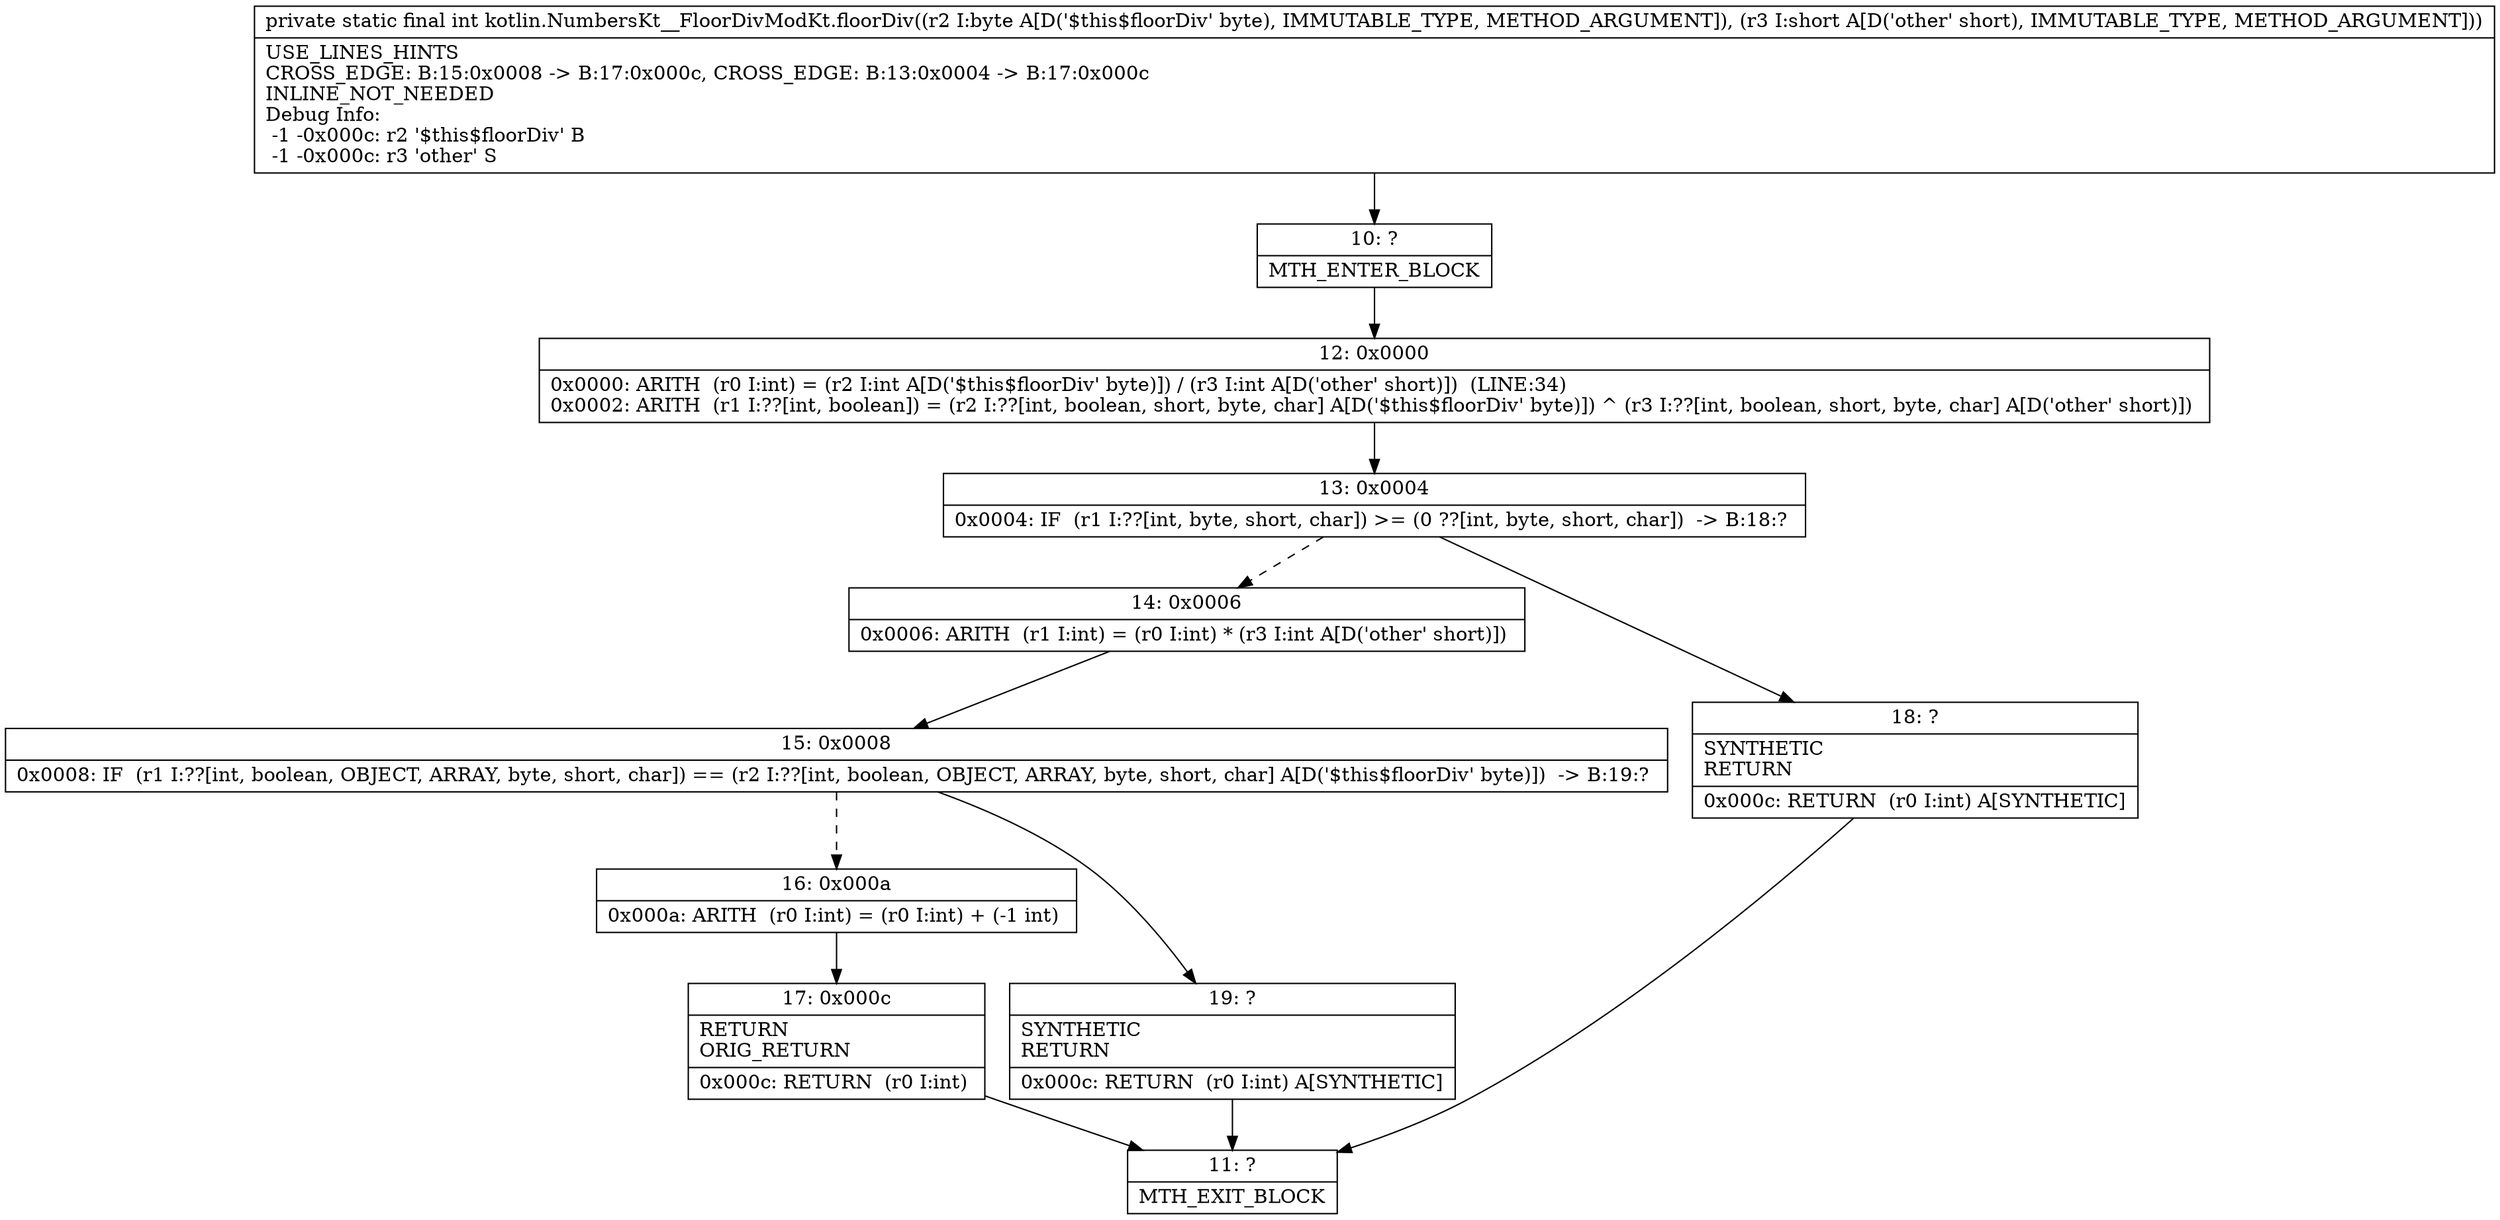 digraph "CFG forkotlin.NumbersKt__FloorDivModKt.floorDiv(BS)I" {
Node_10 [shape=record,label="{10\:\ ?|MTH_ENTER_BLOCK\l}"];
Node_12 [shape=record,label="{12\:\ 0x0000|0x0000: ARITH  (r0 I:int) = (r2 I:int A[D('$this$floorDiv' byte)]) \/ (r3 I:int A[D('other' short)])  (LINE:34)\l0x0002: ARITH  (r1 I:??[int, boolean]) = (r2 I:??[int, boolean, short, byte, char] A[D('$this$floorDiv' byte)]) ^ (r3 I:??[int, boolean, short, byte, char] A[D('other' short)]) \l}"];
Node_13 [shape=record,label="{13\:\ 0x0004|0x0004: IF  (r1 I:??[int, byte, short, char]) \>= (0 ??[int, byte, short, char])  \-\> B:18:? \l}"];
Node_14 [shape=record,label="{14\:\ 0x0006|0x0006: ARITH  (r1 I:int) = (r0 I:int) * (r3 I:int A[D('other' short)]) \l}"];
Node_15 [shape=record,label="{15\:\ 0x0008|0x0008: IF  (r1 I:??[int, boolean, OBJECT, ARRAY, byte, short, char]) == (r2 I:??[int, boolean, OBJECT, ARRAY, byte, short, char] A[D('$this$floorDiv' byte)])  \-\> B:19:? \l}"];
Node_16 [shape=record,label="{16\:\ 0x000a|0x000a: ARITH  (r0 I:int) = (r0 I:int) + (\-1 int) \l}"];
Node_17 [shape=record,label="{17\:\ 0x000c|RETURN\lORIG_RETURN\l|0x000c: RETURN  (r0 I:int) \l}"];
Node_11 [shape=record,label="{11\:\ ?|MTH_EXIT_BLOCK\l}"];
Node_19 [shape=record,label="{19\:\ ?|SYNTHETIC\lRETURN\l|0x000c: RETURN  (r0 I:int) A[SYNTHETIC]\l}"];
Node_18 [shape=record,label="{18\:\ ?|SYNTHETIC\lRETURN\l|0x000c: RETURN  (r0 I:int) A[SYNTHETIC]\l}"];
MethodNode[shape=record,label="{private static final int kotlin.NumbersKt__FloorDivModKt.floorDiv((r2 I:byte A[D('$this$floorDiv' byte), IMMUTABLE_TYPE, METHOD_ARGUMENT]), (r3 I:short A[D('other' short), IMMUTABLE_TYPE, METHOD_ARGUMENT]))  | USE_LINES_HINTS\lCROSS_EDGE: B:15:0x0008 \-\> B:17:0x000c, CROSS_EDGE: B:13:0x0004 \-\> B:17:0x000c\lINLINE_NOT_NEEDED\lDebug Info:\l  \-1 \-0x000c: r2 '$this$floorDiv' B\l  \-1 \-0x000c: r3 'other' S\l}"];
MethodNode -> Node_10;Node_10 -> Node_12;
Node_12 -> Node_13;
Node_13 -> Node_14[style=dashed];
Node_13 -> Node_18;
Node_14 -> Node_15;
Node_15 -> Node_16[style=dashed];
Node_15 -> Node_19;
Node_16 -> Node_17;
Node_17 -> Node_11;
Node_19 -> Node_11;
Node_18 -> Node_11;
}

